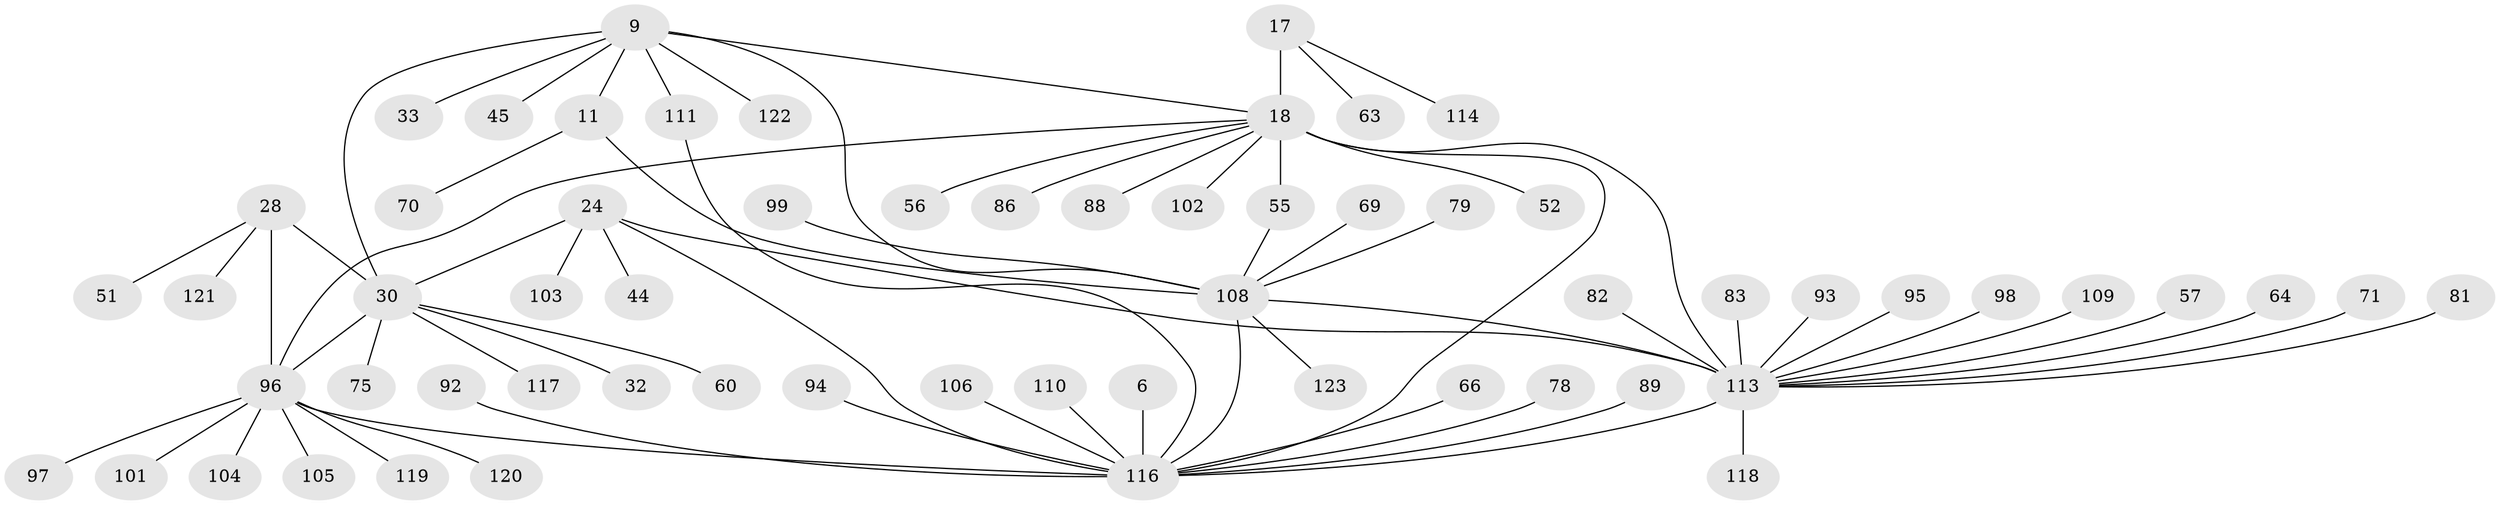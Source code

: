 // original degree distribution, {13: 0.008130081300813009, 8: 0.056910569105691054, 5: 0.032520325203252036, 9: 0.04065040650406504, 12: 0.032520325203252036, 6: 0.04878048780487805, 10: 0.016260162601626018, 7: 0.016260162601626018, 3: 0.056910569105691054, 1: 0.5447154471544715, 2: 0.13821138211382114, 4: 0.008130081300813009}
// Generated by graph-tools (version 1.1) at 2025/56/03/09/25 04:56:05]
// undirected, 61 vertices, 71 edges
graph export_dot {
graph [start="1"]
  node [color=gray90,style=filled];
  6 [super="+3"];
  9 [super="+8"];
  11 [super="+10"];
  17 [super="+13"];
  18 [super="+15+16"];
  24 [super="+20"];
  28 [super="+25"];
  30 [super="+29"];
  32;
  33;
  44;
  45;
  51;
  52;
  55;
  56;
  57;
  60;
  63;
  64;
  66;
  69;
  70;
  71;
  75;
  78;
  79;
  81;
  82;
  83;
  86;
  88;
  89;
  92;
  93;
  94;
  95;
  96 [super="+43+77"];
  97;
  98;
  99;
  101;
  102 [super="+73"];
  103;
  104 [super="+54"];
  105;
  106 [super="+72"];
  108 [super="+12"];
  109;
  110 [super="+91"];
  111 [super="+85+87"];
  113 [super="+47+68+100+23+22+46+84"];
  114;
  116 [super="+50+58+61+107+90+115+37+38+65+76+4"];
  117;
  118;
  119;
  120;
  121 [super="+39"];
  122 [super="+62"];
  123;
  6 -- 116 [weight=8];
  9 -- 11 [weight=4];
  9 -- 30;
  9 -- 33;
  9 -- 45;
  9 -- 18;
  9 -- 111;
  9 -- 122;
  9 -- 108 [weight=4];
  11 -- 70;
  11 -- 108 [weight=4];
  17 -- 18 [weight=8];
  17 -- 63;
  17 -- 114;
  18 -- 52;
  18 -- 56;
  18 -- 88;
  18 -- 86;
  18 -- 116 [weight=3];
  18 -- 113 [weight=2];
  18 -- 102;
  18 -- 55;
  18 -- 96;
  24 -- 103;
  24 -- 44;
  24 -- 30;
  24 -- 113 [weight=8];
  24 -- 116;
  28 -- 30 [weight=4];
  28 -- 51;
  28 -- 121;
  28 -- 96 [weight=4];
  30 -- 32;
  30 -- 60;
  30 -- 75;
  30 -- 117;
  30 -- 96 [weight=4];
  55 -- 108;
  57 -- 113;
  64 -- 113;
  66 -- 116;
  69 -- 108;
  71 -- 113;
  78 -- 116;
  79 -- 108;
  81 -- 113;
  82 -- 113;
  83 -- 113;
  89 -- 116;
  92 -- 116;
  93 -- 113;
  94 -- 116;
  95 -- 113;
  96 -- 97;
  96 -- 101;
  96 -- 104;
  96 -- 105;
  96 -- 116 [weight=2];
  96 -- 119;
  96 -- 120;
  98 -- 113;
  99 -- 108;
  106 -- 116;
  108 -- 113 [weight=2];
  108 -- 116 [weight=3];
  108 -- 123;
  109 -- 113;
  110 -- 116;
  111 -- 116;
  113 -- 118;
  113 -- 116 [weight=2];
}
